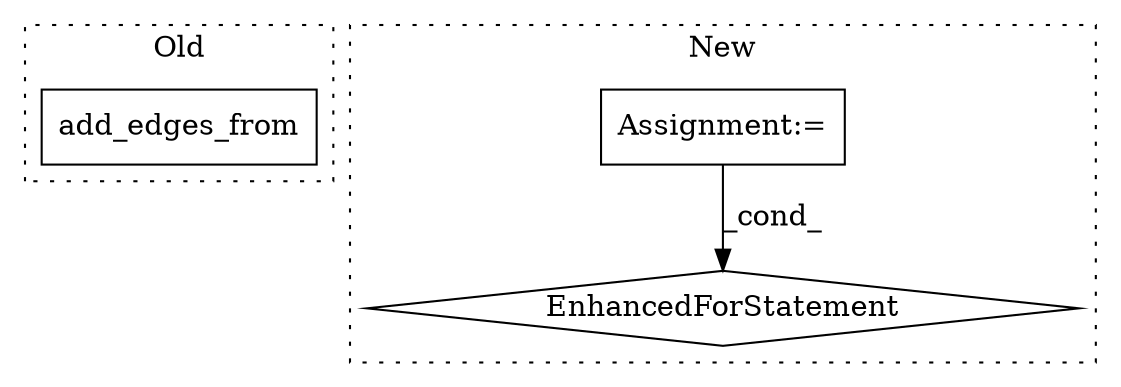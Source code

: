 digraph G {
subgraph cluster0 {
1 [label="add_edges_from" a="32" s="1270,1414" l="15,1" shape="box"];
label = "Old";
style="dotted";
}
subgraph cluster1 {
2 [label="EnhancedForStatement" a="70" s="4315,4431" l="85,2" shape="diamond"];
3 [label="Assignment:=" a="7" s="4315,4431" l="85,2" shape="box"];
label = "New";
style="dotted";
}
3 -> 2 [label="_cond_"];
}